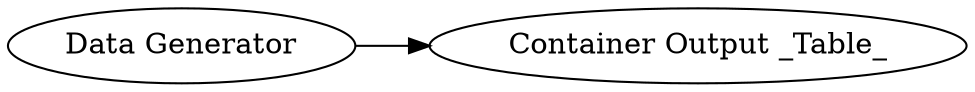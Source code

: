 digraph {
	"-5659313251165635036_1" [label="Data Generator"]
	"-5659313251165635036_5" [label="Container Output _Table_"]
	"-5659313251165635036_1" -> "-5659313251165635036_5"
	rankdir=LR
}
